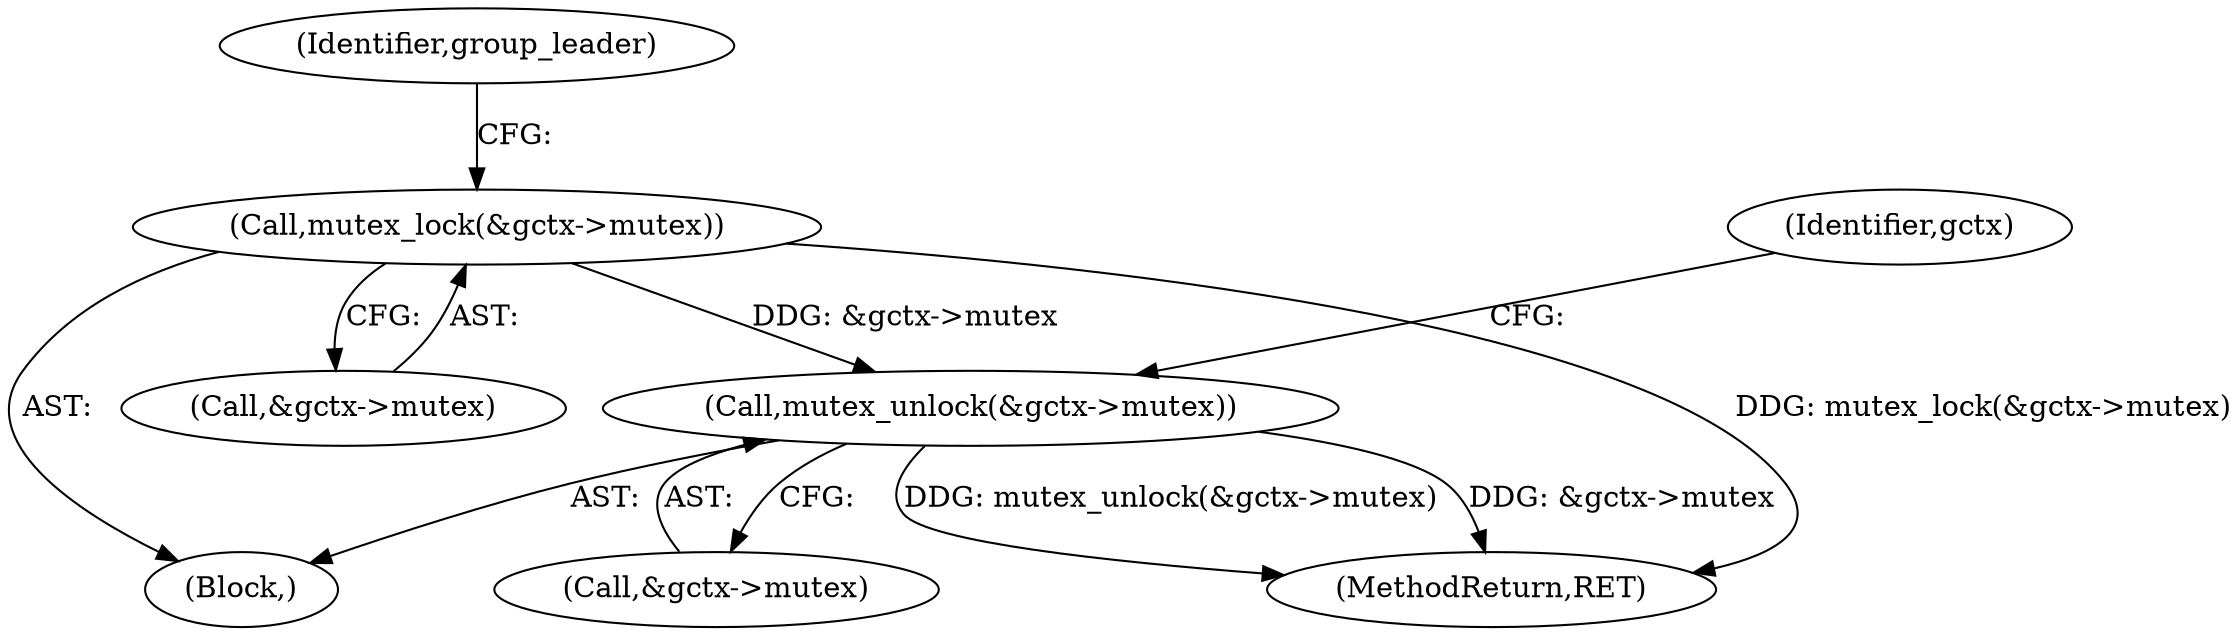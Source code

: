 digraph "0_linux_c3c87e770458aa004bd7ed3f29945ff436fd6511@API" {
"1000541" [label="(Call,mutex_lock(&gctx->mutex))"];
"1000559" [label="(Call,mutex_unlock(&gctx->mutex))"];
"1000547" [label="(Identifier,group_leader)"];
"1000542" [label="(Call,&gctx->mutex)"];
"1000668" [label="(MethodReturn,RET)"];
"1000534" [label="(Block,)"];
"1000565" [label="(Identifier,gctx)"];
"1000559" [label="(Call,mutex_unlock(&gctx->mutex))"];
"1000560" [label="(Call,&gctx->mutex)"];
"1000541" [label="(Call,mutex_lock(&gctx->mutex))"];
"1000541" -> "1000534"  [label="AST: "];
"1000541" -> "1000542"  [label="CFG: "];
"1000542" -> "1000541"  [label="AST: "];
"1000547" -> "1000541"  [label="CFG: "];
"1000541" -> "1000668"  [label="DDG: mutex_lock(&gctx->mutex)"];
"1000541" -> "1000559"  [label="DDG: &gctx->mutex"];
"1000559" -> "1000534"  [label="AST: "];
"1000559" -> "1000560"  [label="CFG: "];
"1000560" -> "1000559"  [label="AST: "];
"1000565" -> "1000559"  [label="CFG: "];
"1000559" -> "1000668"  [label="DDG: &gctx->mutex"];
"1000559" -> "1000668"  [label="DDG: mutex_unlock(&gctx->mutex)"];
}
